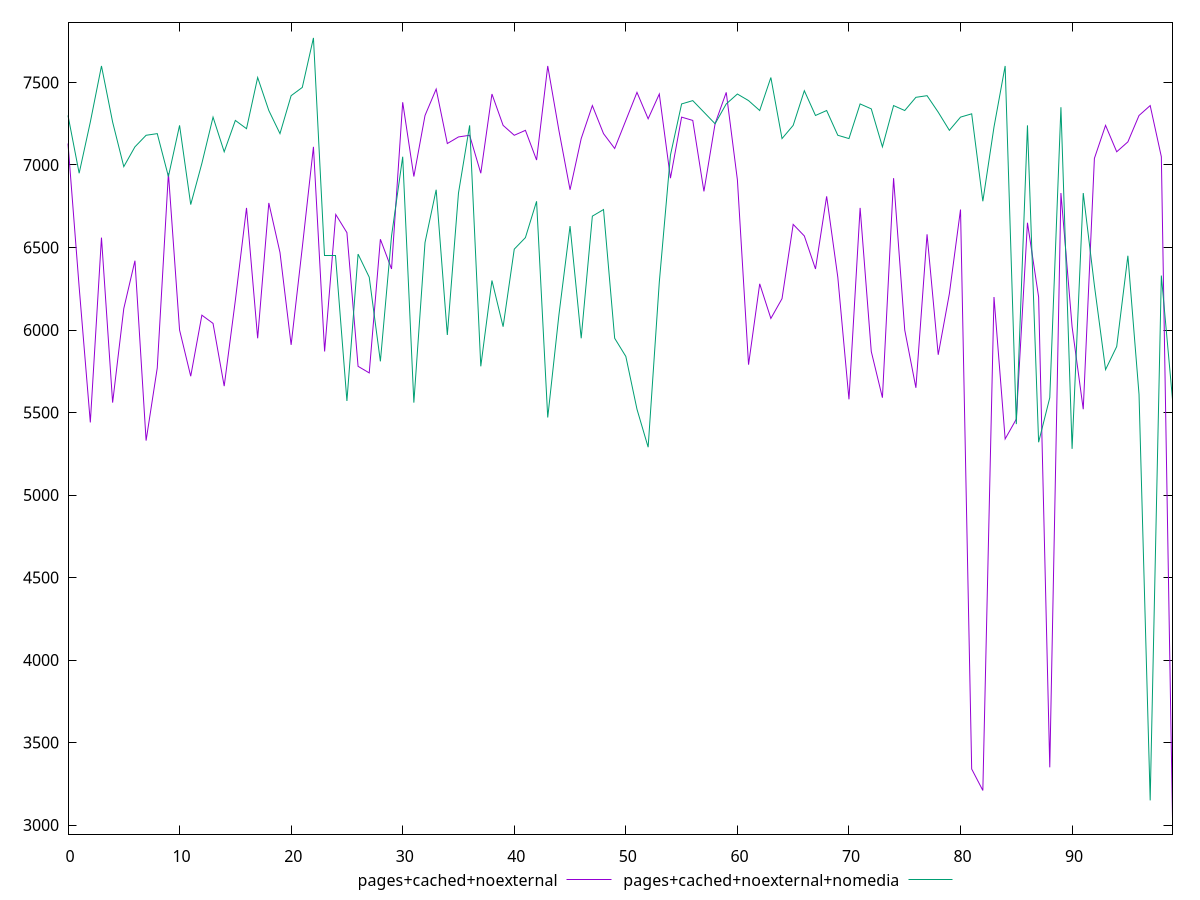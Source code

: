 reset

$pagesCachedNoexternal <<EOF
0 7130
1 6260
2 5440
3 6560
4 5560
5 6130
6 6420
7 5330
8 5770
9 6950
10 6000
11 5720
12 6090
13 6040
14 5660
15 6180
16 6740
17 5950
18 6770
19 6470
20 5910
21 6500
22 7110
23 5870
24 6700
25 6590
26 5780
27 5740
28 6550
29 6370
30 7380
31 6930
32 7300
33 7460
34 7130
35 7170
36 7180
37 6950
38 7430
39 7240
40 7180
41 7210
42 7030
43 7600
44 7210
45 6850
46 7160
47 7360
48 7190
49 7100
50 7270
51 7440
52 7280
53 7430
54 6920
55 7290
56 7270
57 6840
58 7250
59 7440
60 6910
61 5790
62 6280
63 6070
64 6190
65 6640
66 6570
67 6370
68 6810
69 6320
70 5580
71 6740
72 5870
73 5590
74 6920
75 6000
76 5650
77 6580
78 5850
79 6220
80 6730
81 3340
82 3210
83 6200
84 5340
85 5460
86 6650
87 6200
88 3350
89 6830
90 6020
91 5520
92 7040
93 7240
94 7080
95 7140
96 7300
97 7360
98 7050
99 3040
EOF

$pagesCachedNoexternalNomedia <<EOF
0 7300
1 6950
2 7260
3 7600
4 7260
5 6990
6 7110
7 7180
8 7190
9 6930
10 7240
11 6760
12 7010
13 7290
14 7080
15 7270
16 7220
17 7530
18 7330
19 7190
20 7420
21 7470
22 7770
23 6450
24 6450
25 5570
26 6460
27 6320
28 5810
29 6570
30 7050
31 5560
32 6530
33 6850
34 5970
35 6830
36 7240
37 5780
38 6300
39 6020
40 6490
41 6560
42 6780
43 5470
44 6090
45 6630
46 5950
47 6690
48 6730
49 5950
50 5840
51 5520
52 5290
53 6290
54 7060
55 7370
56 7390
57 7320
58 7250
59 7370
60 7430
61 7390
62 7330
63 7530
64 7160
65 7240
66 7450
67 7300
68 7330
69 7180
70 7160
71 7370
72 7340
73 7110
74 7360
75 7330
76 7410
77 7420
78 7320
79 7210
80 7290
81 7310
82 6780
83 7230
84 7600
85 5430
86 7240
87 5320
88 5590
89 7350
90 5280
91 6830
92 6270
93 5760
94 5900
95 6450
96 5610
97 3150
98 6330
99 5580
EOF

set key outside below
set xrange [0:99]
set yrange [2945.4:7864.6]
set trange [2945.4:7864.6]
set terminal svg size 640, 520 enhanced background rgb 'white'
set output "reprap/unused-javascript/comparison/line/2_vs_3.svg"

plot $pagesCachedNoexternal title "pages+cached+noexternal" with line, \
     $pagesCachedNoexternalNomedia title "pages+cached+noexternal+nomedia" with line

reset
